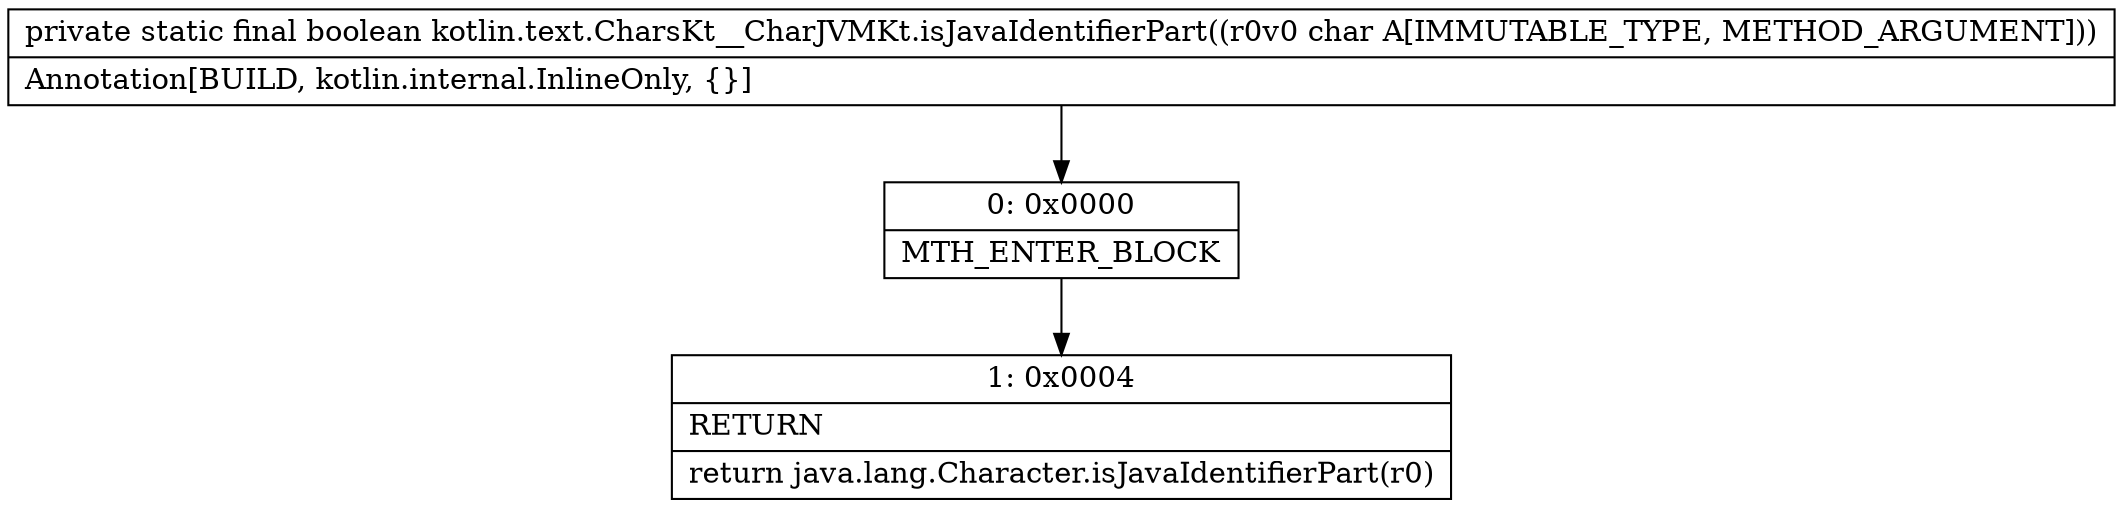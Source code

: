 digraph "CFG forkotlin.text.CharsKt__CharJVMKt.isJavaIdentifierPart(C)Z" {
Node_0 [shape=record,label="{0\:\ 0x0000|MTH_ENTER_BLOCK\l}"];
Node_1 [shape=record,label="{1\:\ 0x0004|RETURN\l|return java.lang.Character.isJavaIdentifierPart(r0)\l}"];
MethodNode[shape=record,label="{private static final boolean kotlin.text.CharsKt__CharJVMKt.isJavaIdentifierPart((r0v0 char A[IMMUTABLE_TYPE, METHOD_ARGUMENT]))  | Annotation[BUILD, kotlin.internal.InlineOnly, \{\}]\l}"];
MethodNode -> Node_0;
Node_0 -> Node_1;
}

